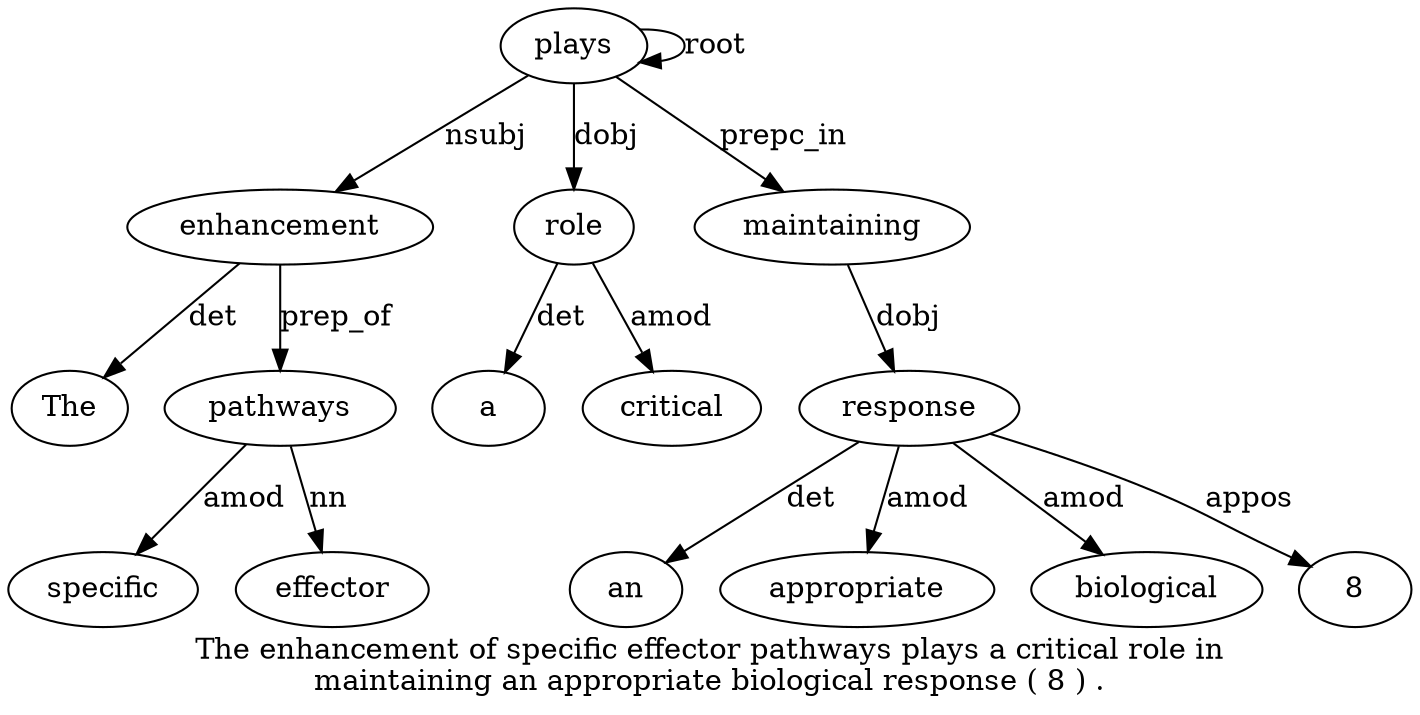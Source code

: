 digraph "The enhancement of specific effector pathways plays a critical role in maintaining an appropriate biological response ( 8 ) ." {
label="The enhancement of specific effector pathways plays a critical role in
maintaining an appropriate biological response ( 8 ) .";
enhancement2 [style=filled, fillcolor=white, label=enhancement];
The1 [style=filled, fillcolor=white, label=The];
enhancement2 -> The1  [label=det];
plays7 [style=filled, fillcolor=white, label=plays];
plays7 -> enhancement2  [label=nsubj];
pathways6 [style=filled, fillcolor=white, label=pathways];
specific4 [style=filled, fillcolor=white, label=specific];
pathways6 -> specific4  [label=amod];
effector5 [style=filled, fillcolor=white, label=effector];
pathways6 -> effector5  [label=nn];
enhancement2 -> pathways6  [label=prep_of];
plays7 -> plays7  [label=root];
role10 [style=filled, fillcolor=white, label=role];
a8 [style=filled, fillcolor=white, label=a];
role10 -> a8  [label=det];
critical9 [style=filled, fillcolor=white, label=critical];
role10 -> critical9  [label=amod];
plays7 -> role10  [label=dobj];
maintaining12 [style=filled, fillcolor=white, label=maintaining];
plays7 -> maintaining12  [label=prepc_in];
response16 [style=filled, fillcolor=white, label=response];
an13 [style=filled, fillcolor=white, label=an];
response16 -> an13  [label=det];
appropriate14 [style=filled, fillcolor=white, label=appropriate];
response16 -> appropriate14  [label=amod];
biological15 [style=filled, fillcolor=white, label=biological];
response16 -> biological15  [label=amod];
maintaining12 -> response16  [label=dobj];
81 [style=filled, fillcolor=white, label=8];
response16 -> 81  [label=appos];
}
